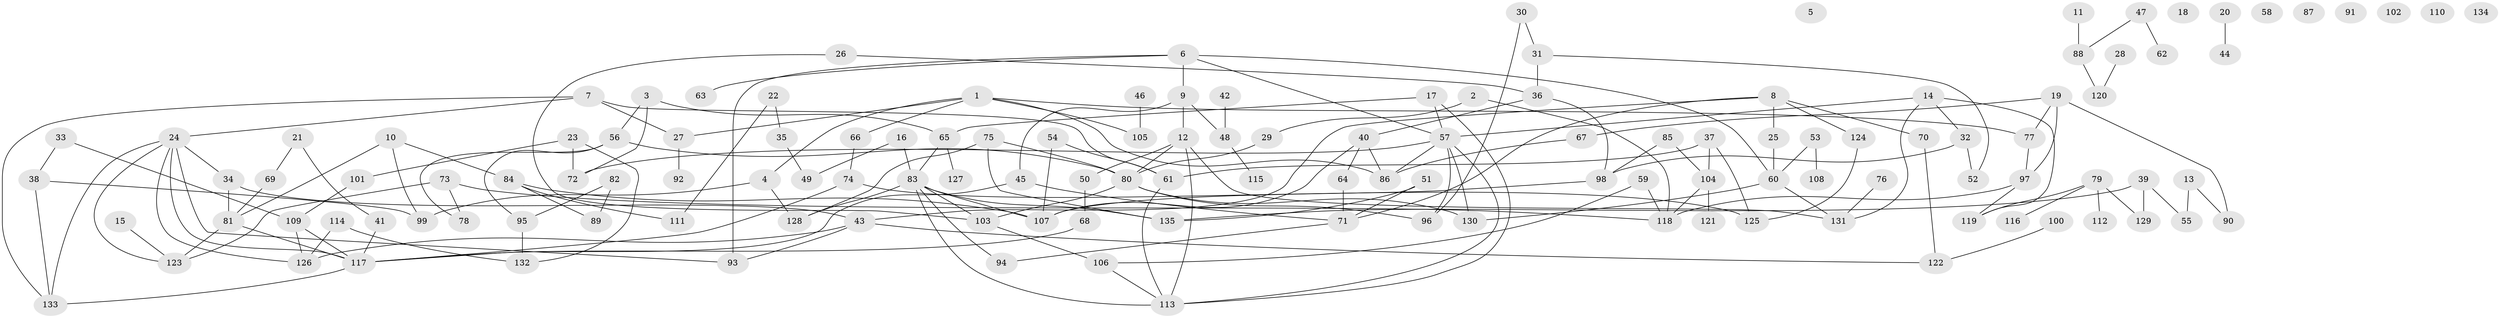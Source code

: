 // coarse degree distribution, {7: 0.010869565217391304, 2: 0.30434782608695654, 5: 0.17391304347826086, 0: 0.09782608695652174, 10: 0.021739130434782608, 1: 0.11956521739130435, 3: 0.13043478260869565, 4: 0.09782608695652174, 6: 0.021739130434782608, 9: 0.010869565217391304, 11: 0.010869565217391304}
// Generated by graph-tools (version 1.1) at 2025/41/03/06/25 10:41:25]
// undirected, 135 vertices, 187 edges
graph export_dot {
graph [start="1"]
  node [color=gray90,style=filled];
  1;
  2;
  3;
  4;
  5;
  6;
  7;
  8;
  9;
  10;
  11;
  12;
  13;
  14;
  15;
  16;
  17;
  18;
  19;
  20;
  21;
  22;
  23;
  24;
  25;
  26;
  27;
  28;
  29;
  30;
  31;
  32;
  33;
  34;
  35;
  36;
  37;
  38;
  39;
  40;
  41;
  42;
  43;
  44;
  45;
  46;
  47;
  48;
  49;
  50;
  51;
  52;
  53;
  54;
  55;
  56;
  57;
  58;
  59;
  60;
  61;
  62;
  63;
  64;
  65;
  66;
  67;
  68;
  69;
  70;
  71;
  72;
  73;
  74;
  75;
  76;
  77;
  78;
  79;
  80;
  81;
  82;
  83;
  84;
  85;
  86;
  87;
  88;
  89;
  90;
  91;
  92;
  93;
  94;
  95;
  96;
  97;
  98;
  99;
  100;
  101;
  102;
  103;
  104;
  105;
  106;
  107;
  108;
  109;
  110;
  111;
  112;
  113;
  114;
  115;
  116;
  117;
  118;
  119;
  120;
  121;
  122;
  123;
  124;
  125;
  126;
  127;
  128;
  129;
  130;
  131;
  132;
  133;
  134;
  135;
  1 -- 4;
  1 -- 27;
  1 -- 66;
  1 -- 77;
  1 -- 86;
  1 -- 105;
  2 -- 29;
  2 -- 118;
  3 -- 56;
  3 -- 65;
  3 -- 72;
  4 -- 99;
  4 -- 128;
  6 -- 9;
  6 -- 57;
  6 -- 60;
  6 -- 63;
  6 -- 93;
  7 -- 24;
  7 -- 27;
  7 -- 61;
  7 -- 133;
  8 -- 25;
  8 -- 43;
  8 -- 70;
  8 -- 71;
  8 -- 124;
  9 -- 12;
  9 -- 45;
  9 -- 48;
  10 -- 81;
  10 -- 84;
  10 -- 99;
  11 -- 88;
  12 -- 50;
  12 -- 80;
  12 -- 113;
  12 -- 131;
  13 -- 55;
  13 -- 90;
  14 -- 32;
  14 -- 57;
  14 -- 119;
  14 -- 131;
  15 -- 123;
  16 -- 49;
  16 -- 83;
  17 -- 57;
  17 -- 65;
  17 -- 113;
  19 -- 67;
  19 -- 77;
  19 -- 90;
  19 -- 97;
  20 -- 44;
  21 -- 41;
  21 -- 69;
  22 -- 35;
  22 -- 111;
  23 -- 72;
  23 -- 101;
  23 -- 132;
  24 -- 34;
  24 -- 93;
  24 -- 117;
  24 -- 123;
  24 -- 126;
  24 -- 133;
  25 -- 60;
  26 -- 36;
  26 -- 103;
  27 -- 92;
  28 -- 120;
  29 -- 80;
  30 -- 31;
  30 -- 96;
  31 -- 36;
  31 -- 52;
  32 -- 52;
  32 -- 98;
  33 -- 38;
  33 -- 109;
  34 -- 43;
  34 -- 81;
  35 -- 49;
  36 -- 40;
  36 -- 98;
  37 -- 61;
  37 -- 104;
  37 -- 125;
  38 -- 99;
  38 -- 133;
  39 -- 55;
  39 -- 129;
  39 -- 135;
  40 -- 64;
  40 -- 86;
  40 -- 107;
  41 -- 117;
  42 -- 48;
  43 -- 93;
  43 -- 122;
  43 -- 126;
  45 -- 71;
  45 -- 117;
  46 -- 105;
  47 -- 62;
  47 -- 88;
  48 -- 115;
  50 -- 68;
  51 -- 71;
  51 -- 135;
  53 -- 60;
  53 -- 108;
  54 -- 61;
  54 -- 107;
  56 -- 78;
  56 -- 80;
  56 -- 95;
  57 -- 72;
  57 -- 86;
  57 -- 96;
  57 -- 113;
  57 -- 130;
  59 -- 106;
  59 -- 118;
  60 -- 130;
  60 -- 131;
  61 -- 113;
  64 -- 71;
  65 -- 83;
  65 -- 127;
  66 -- 74;
  67 -- 86;
  68 -- 117;
  69 -- 81;
  70 -- 122;
  71 -- 94;
  73 -- 78;
  73 -- 118;
  73 -- 123;
  74 -- 117;
  74 -- 125;
  75 -- 80;
  75 -- 128;
  75 -- 135;
  76 -- 131;
  77 -- 97;
  79 -- 112;
  79 -- 116;
  79 -- 119;
  79 -- 129;
  80 -- 96;
  80 -- 103;
  80 -- 130;
  81 -- 117;
  81 -- 123;
  82 -- 89;
  82 -- 95;
  83 -- 94;
  83 -- 103;
  83 -- 107;
  83 -- 113;
  83 -- 128;
  83 -- 135;
  84 -- 89;
  84 -- 107;
  84 -- 111;
  85 -- 98;
  85 -- 104;
  88 -- 120;
  95 -- 132;
  97 -- 118;
  97 -- 119;
  98 -- 107;
  100 -- 122;
  101 -- 109;
  103 -- 106;
  104 -- 118;
  104 -- 121;
  106 -- 113;
  109 -- 117;
  109 -- 126;
  114 -- 126;
  114 -- 132;
  117 -- 133;
  124 -- 125;
}
